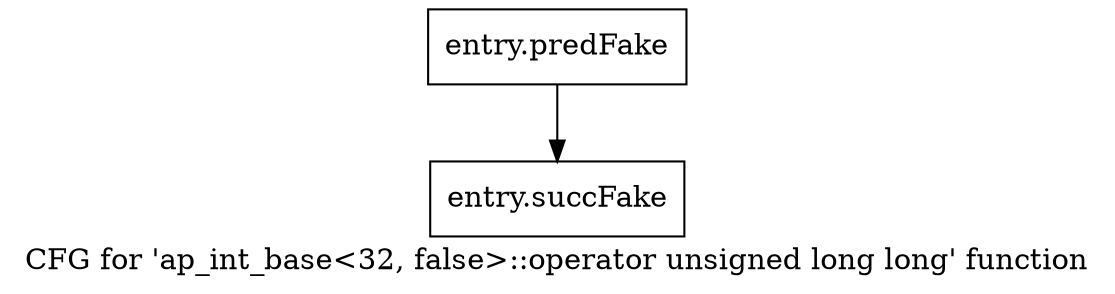 digraph "CFG for 'ap_int_base\<32, false\>::operator unsigned long long' function" {
	label="CFG for 'ap_int_base\<32, false\>::operator unsigned long long' function";

	Node0x55443f0 [shape=record,filename="",linenumber="",label="{entry.predFake}"];
	Node0x55443f0 -> Node0x54cfd80[ callList="" memoryops="" filename="/home/omerfaruk/tools/Xilinx/Vitis_HLS/2023.2/include/etc/ap_int_base.h" execusionnum="3"];
	Node0x54cfd80 [shape=record,filename="/home/omerfaruk/tools/Xilinx/Vitis_HLS/2023.2/include/etc/ap_int_base.h",linenumber="537",label="{entry.succFake}"];
}
